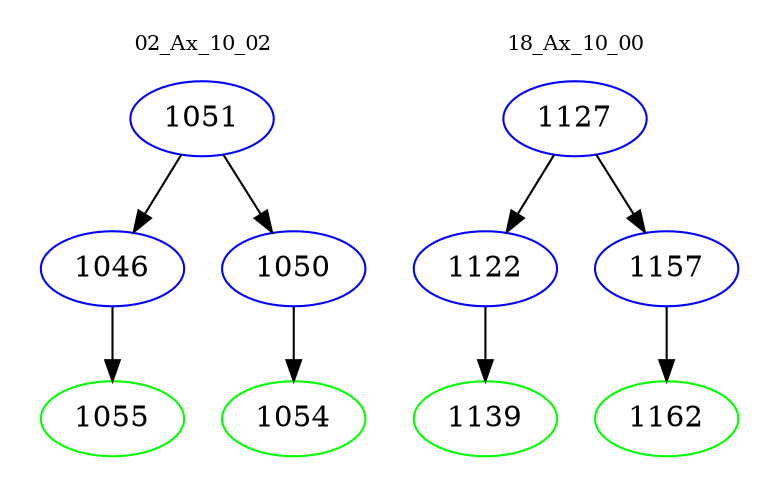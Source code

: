 digraph{
subgraph cluster_0 {
color = white
label = "02_Ax_10_02";
fontsize=10;
T0_1051 [label="1051", color="blue"]
T0_1051 -> T0_1046 [color="black"]
T0_1046 [label="1046", color="blue"]
T0_1046 -> T0_1055 [color="black"]
T0_1055 [label="1055", color="green"]
T0_1051 -> T0_1050 [color="black"]
T0_1050 [label="1050", color="blue"]
T0_1050 -> T0_1054 [color="black"]
T0_1054 [label="1054", color="green"]
}
subgraph cluster_1 {
color = white
label = "18_Ax_10_00";
fontsize=10;
T1_1127 [label="1127", color="blue"]
T1_1127 -> T1_1122 [color="black"]
T1_1122 [label="1122", color="blue"]
T1_1122 -> T1_1139 [color="black"]
T1_1139 [label="1139", color="green"]
T1_1127 -> T1_1157 [color="black"]
T1_1157 [label="1157", color="blue"]
T1_1157 -> T1_1162 [color="black"]
T1_1162 [label="1162", color="green"]
}
}
